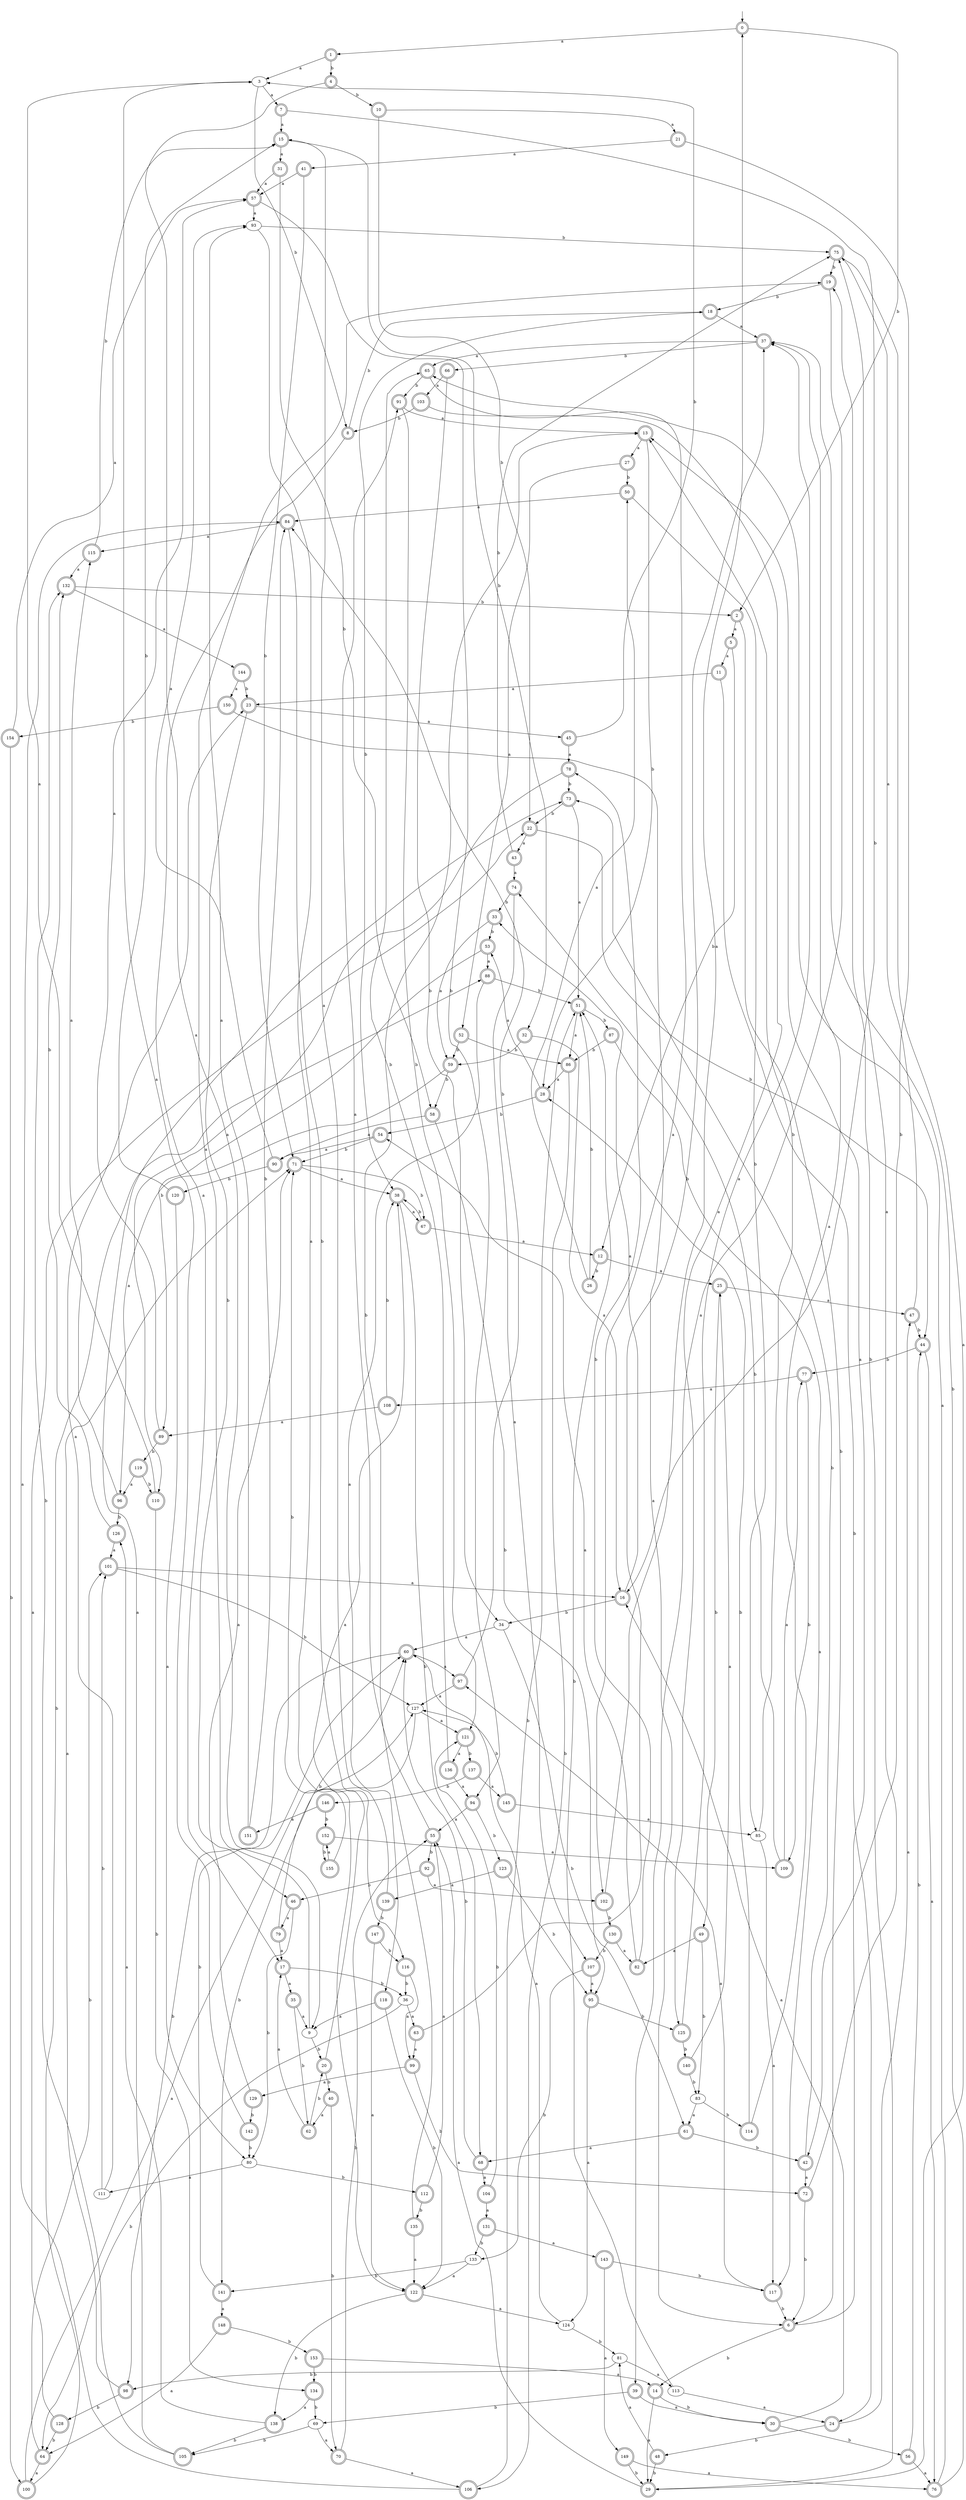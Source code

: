 digraph RandomDFA {
  __start0 [label="", shape=none];
  __start0 -> 0 [label=""];
  0 [shape=circle] [shape=doublecircle]
  0 -> 1 [label="a"]
  0 -> 2 [label="b"]
  1 [shape=doublecircle]
  1 -> 3 [label="a"]
  1 -> 4 [label="b"]
  2 [shape=doublecircle]
  2 -> 5 [label="a"]
  2 -> 6 [label="b"]
  3
  3 -> 7 [label="a"]
  3 -> 8 [label="b"]
  4 [shape=doublecircle]
  4 -> 9 [label="a"]
  4 -> 10 [label="b"]
  5 [shape=doublecircle]
  5 -> 11 [label="a"]
  5 -> 12 [label="b"]
  6 [shape=doublecircle]
  6 -> 13 [label="a"]
  6 -> 14 [label="b"]
  7 [shape=doublecircle]
  7 -> 15 [label="a"]
  7 -> 16 [label="b"]
  8 [shape=doublecircle]
  8 -> 17 [label="a"]
  8 -> 18 [label="b"]
  9
  9 -> 19 [label="a"]
  9 -> 20 [label="b"]
  10 [shape=doublecircle]
  10 -> 21 [label="a"]
  10 -> 22 [label="b"]
  11 [shape=doublecircle]
  11 -> 23 [label="a"]
  11 -> 24 [label="b"]
  12 [shape=doublecircle]
  12 -> 25 [label="a"]
  12 -> 26 [label="b"]
  13 [shape=doublecircle]
  13 -> 27 [label="a"]
  13 -> 28 [label="b"]
  14 [shape=doublecircle]
  14 -> 29 [label="a"]
  14 -> 30 [label="b"]
  15 [shape=doublecircle]
  15 -> 31 [label="a"]
  15 -> 32 [label="b"]
  16 [shape=doublecircle]
  16 -> 33 [label="a"]
  16 -> 34 [label="b"]
  17 [shape=doublecircle]
  17 -> 35 [label="a"]
  17 -> 36 [label="b"]
  18 [shape=doublecircle]
  18 -> 37 [label="a"]
  18 -> 38 [label="b"]
  19 [shape=doublecircle]
  19 -> 39 [label="a"]
  19 -> 18 [label="b"]
  20 [shape=doublecircle]
  20 -> 38 [label="a"]
  20 -> 40 [label="b"]
  21 [shape=doublecircle]
  21 -> 41 [label="a"]
  21 -> 42 [label="b"]
  22 [shape=doublecircle]
  22 -> 43 [label="a"]
  22 -> 44 [label="b"]
  23 [shape=doublecircle]
  23 -> 45 [label="a"]
  23 -> 46 [label="b"]
  24 [shape=doublecircle]
  24 -> 47 [label="a"]
  24 -> 48 [label="b"]
  25 [shape=doublecircle]
  25 -> 47 [label="a"]
  25 -> 49 [label="b"]
  26 [shape=doublecircle]
  26 -> 50 [label="a"]
  26 -> 51 [label="b"]
  27 [shape=doublecircle]
  27 -> 52 [label="a"]
  27 -> 50 [label="b"]
  28 [shape=doublecircle]
  28 -> 53 [label="a"]
  28 -> 54 [label="b"]
  29 [shape=doublecircle]
  29 -> 55 [label="a"]
  29 -> 19 [label="b"]
  30 [shape=doublecircle]
  30 -> 16 [label="a"]
  30 -> 56 [label="b"]
  31 [shape=doublecircle]
  31 -> 57 [label="a"]
  31 -> 58 [label="b"]
  32 [shape=doublecircle]
  32 -> 16 [label="a"]
  32 -> 59 [label="b"]
  33 [shape=doublecircle]
  33 -> 59 [label="a"]
  33 -> 53 [label="b"]
  34
  34 -> 60 [label="a"]
  34 -> 61 [label="b"]
  35 [shape=doublecircle]
  35 -> 9 [label="a"]
  35 -> 62 [label="b"]
  36
  36 -> 63 [label="a"]
  36 -> 64 [label="b"]
  37 [shape=doublecircle]
  37 -> 65 [label="a"]
  37 -> 66 [label="b"]
  38 [shape=doublecircle]
  38 -> 67 [label="a"]
  38 -> 68 [label="b"]
  39 [shape=doublecircle]
  39 -> 30 [label="a"]
  39 -> 69 [label="b"]
  40 [shape=doublecircle]
  40 -> 62 [label="a"]
  40 -> 70 [label="b"]
  41 [shape=doublecircle]
  41 -> 57 [label="a"]
  41 -> 71 [label="b"]
  42 [shape=doublecircle]
  42 -> 72 [label="a"]
  42 -> 73 [label="b"]
  43 [shape=doublecircle]
  43 -> 74 [label="a"]
  43 -> 75 [label="b"]
  44 [shape=doublecircle]
  44 -> 76 [label="a"]
  44 -> 77 [label="b"]
  45 [shape=doublecircle]
  45 -> 78 [label="a"]
  45 -> 3 [label="b"]
  46 [shape=doublecircle]
  46 -> 79 [label="a"]
  46 -> 80 [label="b"]
  47 [shape=doublecircle]
  47 -> 75 [label="a"]
  47 -> 44 [label="b"]
  48 [shape=doublecircle]
  48 -> 81 [label="a"]
  48 -> 29 [label="b"]
  49 [shape=doublecircle]
  49 -> 82 [label="a"]
  49 -> 83 [label="b"]
  50 [shape=doublecircle]
  50 -> 84 [label="a"]
  50 -> 85 [label="b"]
  51 [shape=doublecircle]
  51 -> 86 [label="a"]
  51 -> 87 [label="b"]
  52 [shape=doublecircle]
  52 -> 86 [label="a"]
  52 -> 59 [label="b"]
  53 [shape=doublecircle]
  53 -> 88 [label="a"]
  53 -> 89 [label="b"]
  54 [shape=doublecircle]
  54 -> 90 [label="a"]
  54 -> 71 [label="b"]
  55 [shape=doublecircle]
  55 -> 91 [label="a"]
  55 -> 92 [label="b"]
  56 [shape=doublecircle]
  56 -> 76 [label="a"]
  56 -> 44 [label="b"]
  57 [shape=doublecircle]
  57 -> 93 [label="a"]
  57 -> 94 [label="b"]
  58 [shape=doublecircle]
  58 -> 90 [label="a"]
  58 -> 95 [label="b"]
  59 [shape=doublecircle]
  59 -> 96 [label="a"]
  59 -> 58 [label="b"]
  60 [shape=doublecircle]
  60 -> 97 [label="a"]
  60 -> 98 [label="b"]
  61 [shape=doublecircle]
  61 -> 68 [label="a"]
  61 -> 42 [label="b"]
  62 [shape=doublecircle]
  62 -> 17 [label="a"]
  62 -> 20 [label="b"]
  63 [shape=doublecircle]
  63 -> 99 [label="a"]
  63 -> 37 [label="b"]
  64 [shape=doublecircle]
  64 -> 100 [label="a"]
  64 -> 101 [label="b"]
  65 [shape=doublecircle]
  65 -> 102 [label="a"]
  65 -> 91 [label="b"]
  66 [shape=doublecircle]
  66 -> 103 [label="a"]
  66 -> 34 [label="b"]
  67 [shape=doublecircle]
  67 -> 12 [label="a"]
  67 -> 38 [label="b"]
  68 [shape=doublecircle]
  68 -> 104 [label="a"]
  68 -> 60 [label="b"]
  69
  69 -> 70 [label="a"]
  69 -> 105 [label="b"]
  70 [shape=doublecircle]
  70 -> 106 [label="a"]
  70 -> 55 [label="b"]
  71 [shape=doublecircle]
  71 -> 38 [label="a"]
  71 -> 67 [label="b"]
  72 [shape=doublecircle]
  72 -> 75 [label="a"]
  72 -> 6 [label="b"]
  73 [shape=doublecircle]
  73 -> 51 [label="a"]
  73 -> 22 [label="b"]
  74 [shape=doublecircle]
  74 -> 107 [label="a"]
  74 -> 33 [label="b"]
  75 [shape=doublecircle]
  75 -> 29 [label="a"]
  75 -> 19 [label="b"]
  76 [shape=doublecircle]
  76 -> 65 [label="a"]
  76 -> 37 [label="b"]
  77 [shape=doublecircle]
  77 -> 108 [label="a"]
  77 -> 109 [label="b"]
  78 [shape=doublecircle]
  78 -> 110 [label="a"]
  78 -> 73 [label="b"]
  79 [shape=doublecircle]
  79 -> 17 [label="a"]
  79 -> 60 [label="b"]
  80
  80 -> 111 [label="a"]
  80 -> 112 [label="b"]
  81
  81 -> 113 [label="a"]
  81 -> 98 [label="b"]
  82 [shape=doublecircle]
  82 -> 54 [label="a"]
  82 -> 78 [label="b"]
  83
  83 -> 61 [label="a"]
  83 -> 114 [label="b"]
  84 [shape=doublecircle]
  84 -> 115 [label="a"]
  84 -> 116 [label="b"]
  85
  85 -> 117 [label="a"]
  85 -> 13 [label="b"]
  86 [shape=doublecircle]
  86 -> 28 [label="a"]
  86 -> 106 [label="b"]
  87 [shape=doublecircle]
  87 -> 117 [label="a"]
  87 -> 86 [label="b"]
  88 [shape=doublecircle]
  88 -> 118 [label="a"]
  88 -> 51 [label="b"]
  89 [shape=doublecircle]
  89 -> 57 [label="a"]
  89 -> 119 [label="b"]
  90 [shape=doublecircle]
  90 -> 93 [label="a"]
  90 -> 120 [label="b"]
  91 [shape=doublecircle]
  91 -> 13 [label="a"]
  91 -> 121 [label="b"]
  92 [shape=doublecircle]
  92 -> 102 [label="a"]
  92 -> 46 [label="b"]
  93
  93 -> 122 [label="a"]
  93 -> 75 [label="b"]
  94 [shape=doublecircle]
  94 -> 55 [label="a"]
  94 -> 123 [label="b"]
  95 [shape=doublecircle]
  95 -> 124 [label="a"]
  95 -> 125 [label="b"]
  96 [shape=doublecircle]
  96 -> 115 [label="a"]
  96 -> 126 [label="b"]
  97 [shape=doublecircle]
  97 -> 127 [label="a"]
  97 -> 84 [label="b"]
  98 [shape=doublecircle]
  98 -> 71 [label="a"]
  98 -> 128 [label="b"]
  99 [shape=doublecircle]
  99 -> 129 [label="a"]
  99 -> 72 [label="b"]
  100 [shape=doublecircle]
  100 -> 127 [label="a"]
  100 -> 88 [label="b"]
  101 [shape=doublecircle]
  101 -> 16 [label="a"]
  101 -> 127 [label="b"]
  102 [shape=doublecircle]
  102 -> 0 [label="a"]
  102 -> 130 [label="b"]
  103 [shape=doublecircle]
  103 -> 125 [label="a"]
  103 -> 8 [label="b"]
  104 [shape=doublecircle]
  104 -> 131 [label="a"]
  104 -> 121 [label="b"]
  105 [shape=doublecircle]
  105 -> 73 [label="a"]
  105 -> 132 [label="b"]
  106 [shape=doublecircle]
  106 -> 84 [label="a"]
  106 -> 51 [label="b"]
  107 [shape=doublecircle]
  107 -> 95 [label="a"]
  107 -> 133 [label="b"]
  108 [shape=doublecircle]
  108 -> 89 [label="a"]
  108 -> 38 [label="b"]
  109 [shape=doublecircle]
  109 -> 77 [label="a"]
  109 -> 74 [label="b"]
  110 [shape=doublecircle]
  110 -> 3 [label="a"]
  110 -> 134 [label="b"]
  111
  111 -> 23 [label="a"]
  111 -> 101 [label="b"]
  112 [shape=doublecircle]
  112 -> 55 [label="a"]
  112 -> 135 [label="b"]
  113
  113 -> 24 [label="a"]
  113 -> 51 [label="b"]
  114 [shape=doublecircle]
  114 -> 37 [label="a"]
  114 -> 28 [label="b"]
  115 [shape=doublecircle]
  115 -> 132 [label="a"]
  115 -> 15 [label="b"]
  116 [shape=doublecircle]
  116 -> 99 [label="a"]
  116 -> 36 [label="b"]
  117 [shape=doublecircle]
  117 -> 97 [label="a"]
  117 -> 6 [label="b"]
  118 [shape=doublecircle]
  118 -> 9 [label="a"]
  118 -> 122 [label="b"]
  119 [shape=doublecircle]
  119 -> 96 [label="a"]
  119 -> 110 [label="b"]
  120 [shape=doublecircle]
  120 -> 80 [label="a"]
  120 -> 15 [label="b"]
  121 [shape=doublecircle]
  121 -> 136 [label="a"]
  121 -> 137 [label="b"]
  122 [shape=doublecircle]
  122 -> 124 [label="a"]
  122 -> 138 [label="b"]
  123 [shape=doublecircle]
  123 -> 139 [label="a"]
  123 -> 95 [label="b"]
  124
  124 -> 60 [label="a"]
  124 -> 81 [label="b"]
  125 [shape=doublecircle]
  125 -> 37 [label="a"]
  125 -> 140 [label="b"]
  126 [shape=doublecircle]
  126 -> 101 [label="a"]
  126 -> 132 [label="b"]
  127
  127 -> 121 [label="a"]
  127 -> 141 [label="b"]
  128 [shape=doublecircle]
  128 -> 22 [label="a"]
  128 -> 64 [label="b"]
  129 [shape=doublecircle]
  129 -> 71 [label="a"]
  129 -> 142 [label="b"]
  130 [shape=doublecircle]
  130 -> 82 [label="a"]
  130 -> 107 [label="b"]
  131 [shape=doublecircle]
  131 -> 143 [label="a"]
  131 -> 133 [label="b"]
  132 [shape=doublecircle]
  132 -> 144 [label="a"]
  132 -> 2 [label="b"]
  133
  133 -> 122 [label="a"]
  133 -> 141 [label="b"]
  134 [shape=doublecircle]
  134 -> 138 [label="a"]
  134 -> 69 [label="b"]
  135 [shape=doublecircle]
  135 -> 122 [label="a"]
  135 -> 13 [label="b"]
  136 [shape=doublecircle]
  136 -> 94 [label="a"]
  136 -> 65 [label="b"]
  137 [shape=doublecircle]
  137 -> 145 [label="a"]
  137 -> 146 [label="b"]
  138 [shape=doublecircle]
  138 -> 126 [label="a"]
  138 -> 105 [label="b"]
  139 [shape=doublecircle]
  139 -> 15 [label="a"]
  139 -> 147 [label="b"]
  140 [shape=doublecircle]
  140 -> 25 [label="a"]
  140 -> 83 [label="b"]
  141 [shape=doublecircle]
  141 -> 148 [label="a"]
  141 -> 60 [label="b"]
  142 [shape=doublecircle]
  142 -> 3 [label="a"]
  142 -> 80 [label="b"]
  143 [shape=doublecircle]
  143 -> 149 [label="a"]
  143 -> 117 [label="b"]
  144 [shape=doublecircle]
  144 -> 150 [label="a"]
  144 -> 23 [label="b"]
  145 [shape=doublecircle]
  145 -> 85 [label="a"]
  145 -> 127 [label="b"]
  146 [shape=doublecircle]
  146 -> 151 [label="a"]
  146 -> 152 [label="b"]
  147 [shape=doublecircle]
  147 -> 122 [label="a"]
  147 -> 116 [label="b"]
  148 [shape=doublecircle]
  148 -> 64 [label="a"]
  148 -> 153 [label="b"]
  149 [shape=doublecircle]
  149 -> 76 [label="a"]
  149 -> 29 [label="b"]
  150 [shape=doublecircle]
  150 -> 6 [label="a"]
  150 -> 154 [label="b"]
  151 [shape=doublecircle]
  151 -> 93 [label="a"]
  151 -> 84 [label="b"]
  152 [shape=doublecircle]
  152 -> 109 [label="a"]
  152 -> 155 [label="b"]
  153 [shape=doublecircle]
  153 -> 14 [label="a"]
  153 -> 134 [label="b"]
  154 [shape=doublecircle]
  154 -> 57 [label="a"]
  154 -> 100 [label="b"]
  155 [shape=doublecircle]
  155 -> 152 [label="a"]
  155 -> 71 [label="b"]
}
